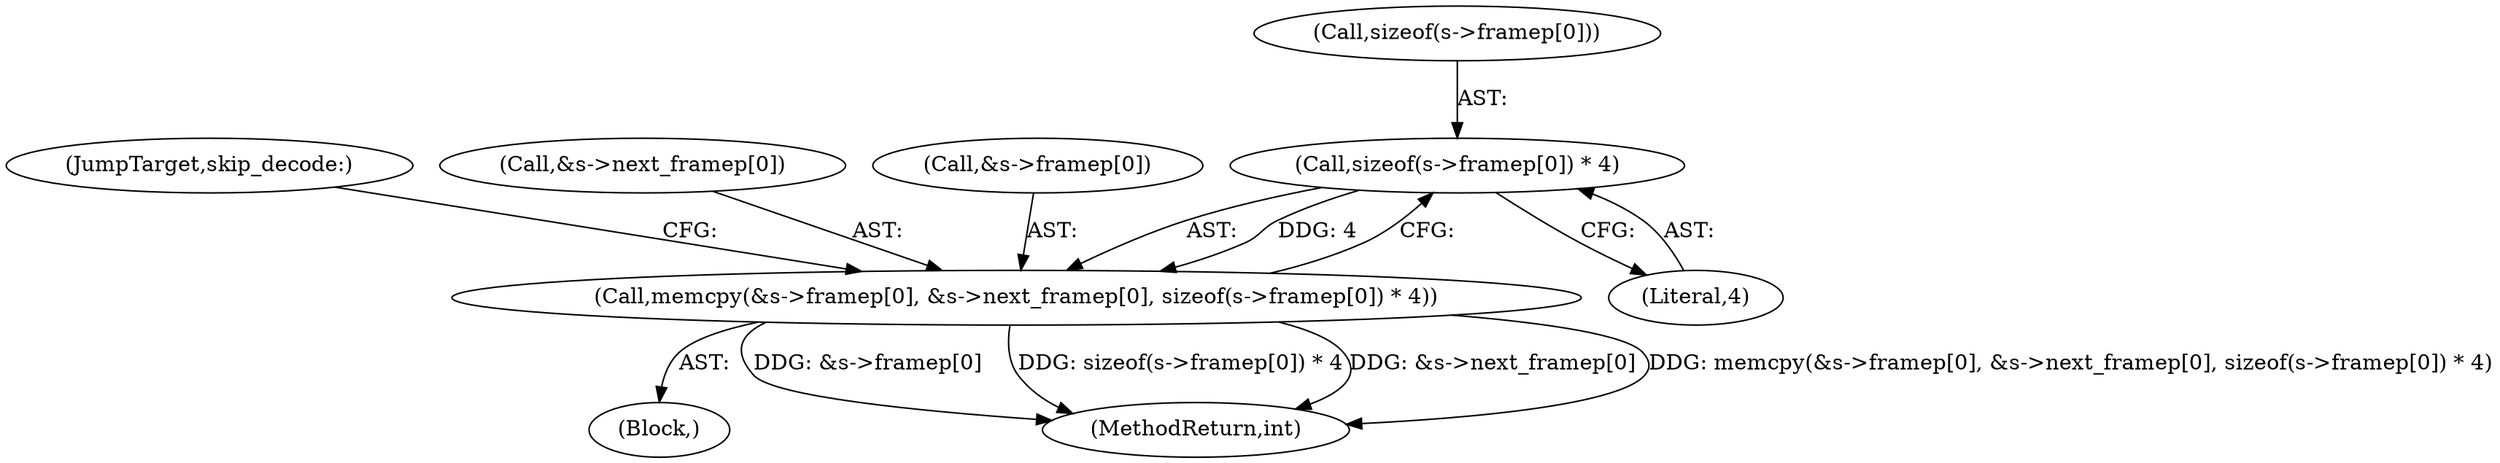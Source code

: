 digraph "0_FFmpeg_6b5d3fb26fb4be48e4966e4b1d97c2165538d4ef@API" {
"1000800" [label="(Call,sizeof(s->framep[0]) * 4)"];
"1000787" [label="(Call,memcpy(&s->framep[0], &s->next_framep[0], sizeof(s->framep[0]) * 4))"];
"1000808" [label="(JumpTarget,skip_decode:)"];
"1000108" [label="(Block,)"];
"1000794" [label="(Call,&s->next_framep[0])"];
"1000877" [label="(MethodReturn,int)"];
"1000807" [label="(Literal,4)"];
"1000801" [label="(Call,sizeof(s->framep[0]))"];
"1000788" [label="(Call,&s->framep[0])"];
"1000787" [label="(Call,memcpy(&s->framep[0], &s->next_framep[0], sizeof(s->framep[0]) * 4))"];
"1000800" [label="(Call,sizeof(s->framep[0]) * 4)"];
"1000800" -> "1000787"  [label="AST: "];
"1000800" -> "1000807"  [label="CFG: "];
"1000801" -> "1000800"  [label="AST: "];
"1000807" -> "1000800"  [label="AST: "];
"1000787" -> "1000800"  [label="CFG: "];
"1000800" -> "1000787"  [label="DDG: 4"];
"1000787" -> "1000108"  [label="AST: "];
"1000788" -> "1000787"  [label="AST: "];
"1000794" -> "1000787"  [label="AST: "];
"1000808" -> "1000787"  [label="CFG: "];
"1000787" -> "1000877"  [label="DDG: &s->framep[0]"];
"1000787" -> "1000877"  [label="DDG: sizeof(s->framep[0]) * 4"];
"1000787" -> "1000877"  [label="DDG: &s->next_framep[0]"];
"1000787" -> "1000877"  [label="DDG: memcpy(&s->framep[0], &s->next_framep[0], sizeof(s->framep[0]) * 4)"];
}
